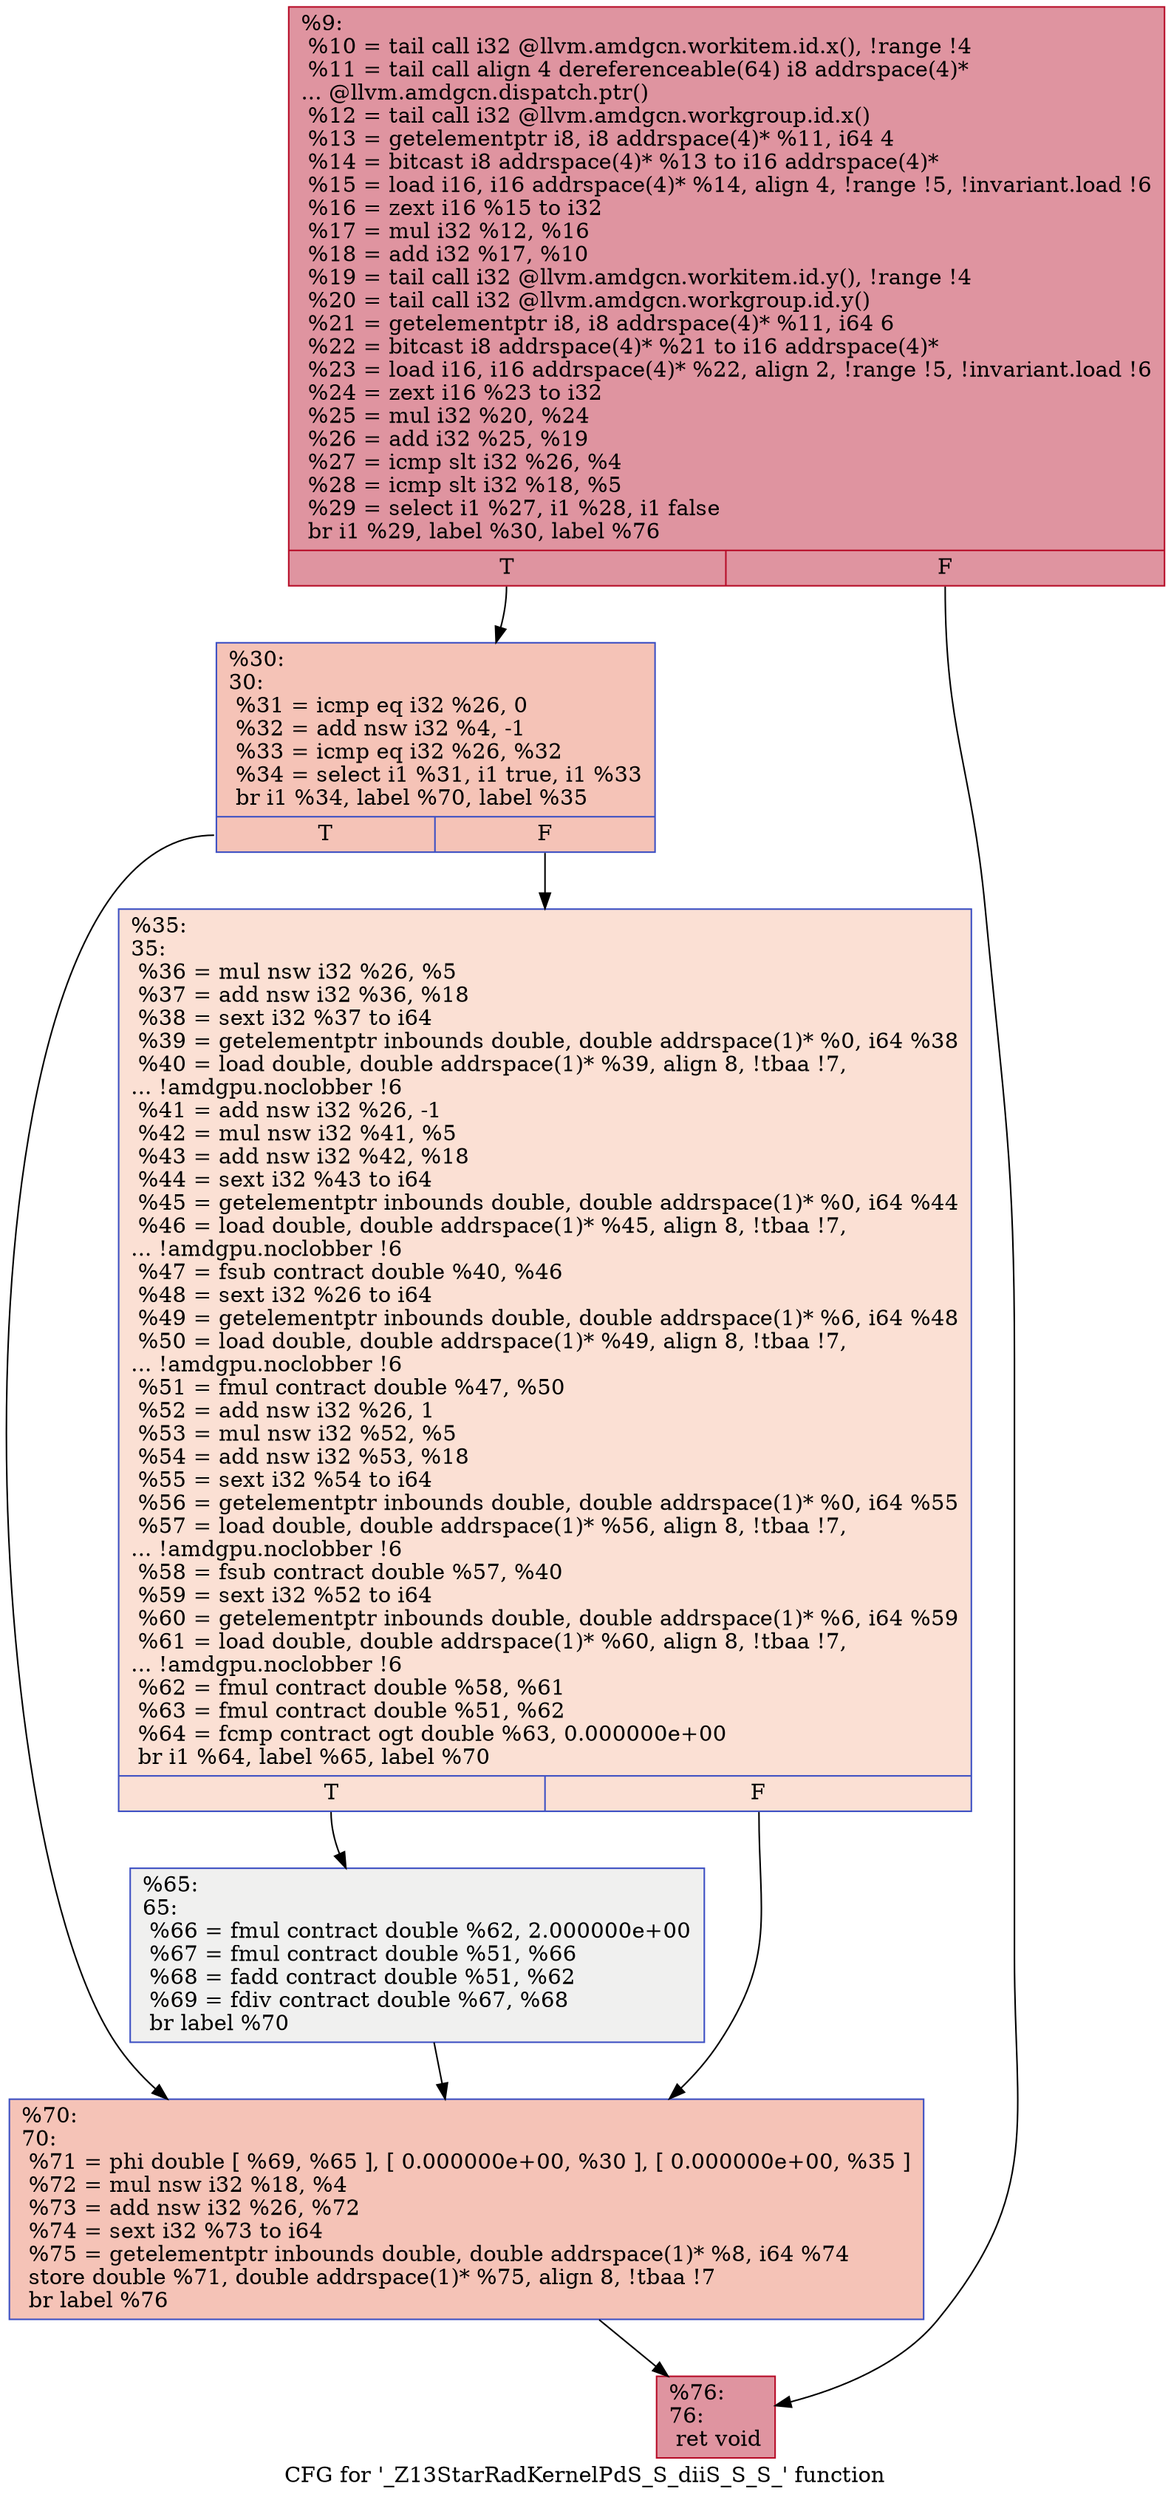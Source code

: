digraph "CFG for '_Z13StarRadKernelPdS_S_diiS_S_S_' function" {
	label="CFG for '_Z13StarRadKernelPdS_S_diiS_S_S_' function";

	Node0x5e1b140 [shape=record,color="#b70d28ff", style=filled, fillcolor="#b70d2870",label="{%9:\l  %10 = tail call i32 @llvm.amdgcn.workitem.id.x(), !range !4\l  %11 = tail call align 4 dereferenceable(64) i8 addrspace(4)*\l... @llvm.amdgcn.dispatch.ptr()\l  %12 = tail call i32 @llvm.amdgcn.workgroup.id.x()\l  %13 = getelementptr i8, i8 addrspace(4)* %11, i64 4\l  %14 = bitcast i8 addrspace(4)* %13 to i16 addrspace(4)*\l  %15 = load i16, i16 addrspace(4)* %14, align 4, !range !5, !invariant.load !6\l  %16 = zext i16 %15 to i32\l  %17 = mul i32 %12, %16\l  %18 = add i32 %17, %10\l  %19 = tail call i32 @llvm.amdgcn.workitem.id.y(), !range !4\l  %20 = tail call i32 @llvm.amdgcn.workgroup.id.y()\l  %21 = getelementptr i8, i8 addrspace(4)* %11, i64 6\l  %22 = bitcast i8 addrspace(4)* %21 to i16 addrspace(4)*\l  %23 = load i16, i16 addrspace(4)* %22, align 2, !range !5, !invariant.load !6\l  %24 = zext i16 %23 to i32\l  %25 = mul i32 %20, %24\l  %26 = add i32 %25, %19\l  %27 = icmp slt i32 %26, %4\l  %28 = icmp slt i32 %18, %5\l  %29 = select i1 %27, i1 %28, i1 false\l  br i1 %29, label %30, label %76\l|{<s0>T|<s1>F}}"];
	Node0x5e1b140:s0 -> Node0x5e1f710;
	Node0x5e1b140:s1 -> Node0x5e1f7a0;
	Node0x5e1f710 [shape=record,color="#3d50c3ff", style=filled, fillcolor="#e8765c70",label="{%30:\l30:                                               \l  %31 = icmp eq i32 %26, 0\l  %32 = add nsw i32 %4, -1\l  %33 = icmp eq i32 %26, %32\l  %34 = select i1 %31, i1 true, i1 %33\l  br i1 %34, label %70, label %35\l|{<s0>T|<s1>F}}"];
	Node0x5e1f710:s0 -> Node0x5e1da90;
	Node0x5e1f710:s1 -> Node0x5e1fd20;
	Node0x5e1fd20 [shape=record,color="#3d50c3ff", style=filled, fillcolor="#f7b99e70",label="{%35:\l35:                                               \l  %36 = mul nsw i32 %26, %5\l  %37 = add nsw i32 %36, %18\l  %38 = sext i32 %37 to i64\l  %39 = getelementptr inbounds double, double addrspace(1)* %0, i64 %38\l  %40 = load double, double addrspace(1)* %39, align 8, !tbaa !7,\l... !amdgpu.noclobber !6\l  %41 = add nsw i32 %26, -1\l  %42 = mul nsw i32 %41, %5\l  %43 = add nsw i32 %42, %18\l  %44 = sext i32 %43 to i64\l  %45 = getelementptr inbounds double, double addrspace(1)* %0, i64 %44\l  %46 = load double, double addrspace(1)* %45, align 8, !tbaa !7,\l... !amdgpu.noclobber !6\l  %47 = fsub contract double %40, %46\l  %48 = sext i32 %26 to i64\l  %49 = getelementptr inbounds double, double addrspace(1)* %6, i64 %48\l  %50 = load double, double addrspace(1)* %49, align 8, !tbaa !7,\l... !amdgpu.noclobber !6\l  %51 = fmul contract double %47, %50\l  %52 = add nsw i32 %26, 1\l  %53 = mul nsw i32 %52, %5\l  %54 = add nsw i32 %53, %18\l  %55 = sext i32 %54 to i64\l  %56 = getelementptr inbounds double, double addrspace(1)* %0, i64 %55\l  %57 = load double, double addrspace(1)* %56, align 8, !tbaa !7,\l... !amdgpu.noclobber !6\l  %58 = fsub contract double %57, %40\l  %59 = sext i32 %52 to i64\l  %60 = getelementptr inbounds double, double addrspace(1)* %6, i64 %59\l  %61 = load double, double addrspace(1)* %60, align 8, !tbaa !7,\l... !amdgpu.noclobber !6\l  %62 = fmul contract double %58, %61\l  %63 = fmul contract double %51, %62\l  %64 = fcmp contract ogt double %63, 0.000000e+00\l  br i1 %64, label %65, label %70\l|{<s0>T|<s1>F}}"];
	Node0x5e1fd20:s0 -> Node0x5e1fa60;
	Node0x5e1fd20:s1 -> Node0x5e1da90;
	Node0x5e1fa60 [shape=record,color="#3d50c3ff", style=filled, fillcolor="#dedcdb70",label="{%65:\l65:                                               \l  %66 = fmul contract double %62, 2.000000e+00\l  %67 = fmul contract double %51, %66\l  %68 = fadd contract double %51, %62\l  %69 = fdiv contract double %67, %68\l  br label %70\l}"];
	Node0x5e1fa60 -> Node0x5e1da90;
	Node0x5e1da90 [shape=record,color="#3d50c3ff", style=filled, fillcolor="#e8765c70",label="{%70:\l70:                                               \l  %71 = phi double [ %69, %65 ], [ 0.000000e+00, %30 ], [ 0.000000e+00, %35 ]\l  %72 = mul nsw i32 %18, %4\l  %73 = add nsw i32 %26, %72\l  %74 = sext i32 %73 to i64\l  %75 = getelementptr inbounds double, double addrspace(1)* %8, i64 %74\l  store double %71, double addrspace(1)* %75, align 8, !tbaa !7\l  br label %76\l}"];
	Node0x5e1da90 -> Node0x5e1f7a0;
	Node0x5e1f7a0 [shape=record,color="#b70d28ff", style=filled, fillcolor="#b70d2870",label="{%76:\l76:                                               \l  ret void\l}"];
}
